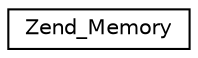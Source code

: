 digraph G
{
  edge [fontname="Helvetica",fontsize="10",labelfontname="Helvetica",labelfontsize="10"];
  node [fontname="Helvetica",fontsize="10",shape=record];
  rankdir="LR";
  Node1 [label="Zend_Memory",height=0.2,width=0.4,color="black", fillcolor="white", style="filled",URL="$class_zend___memory.html"];
}
